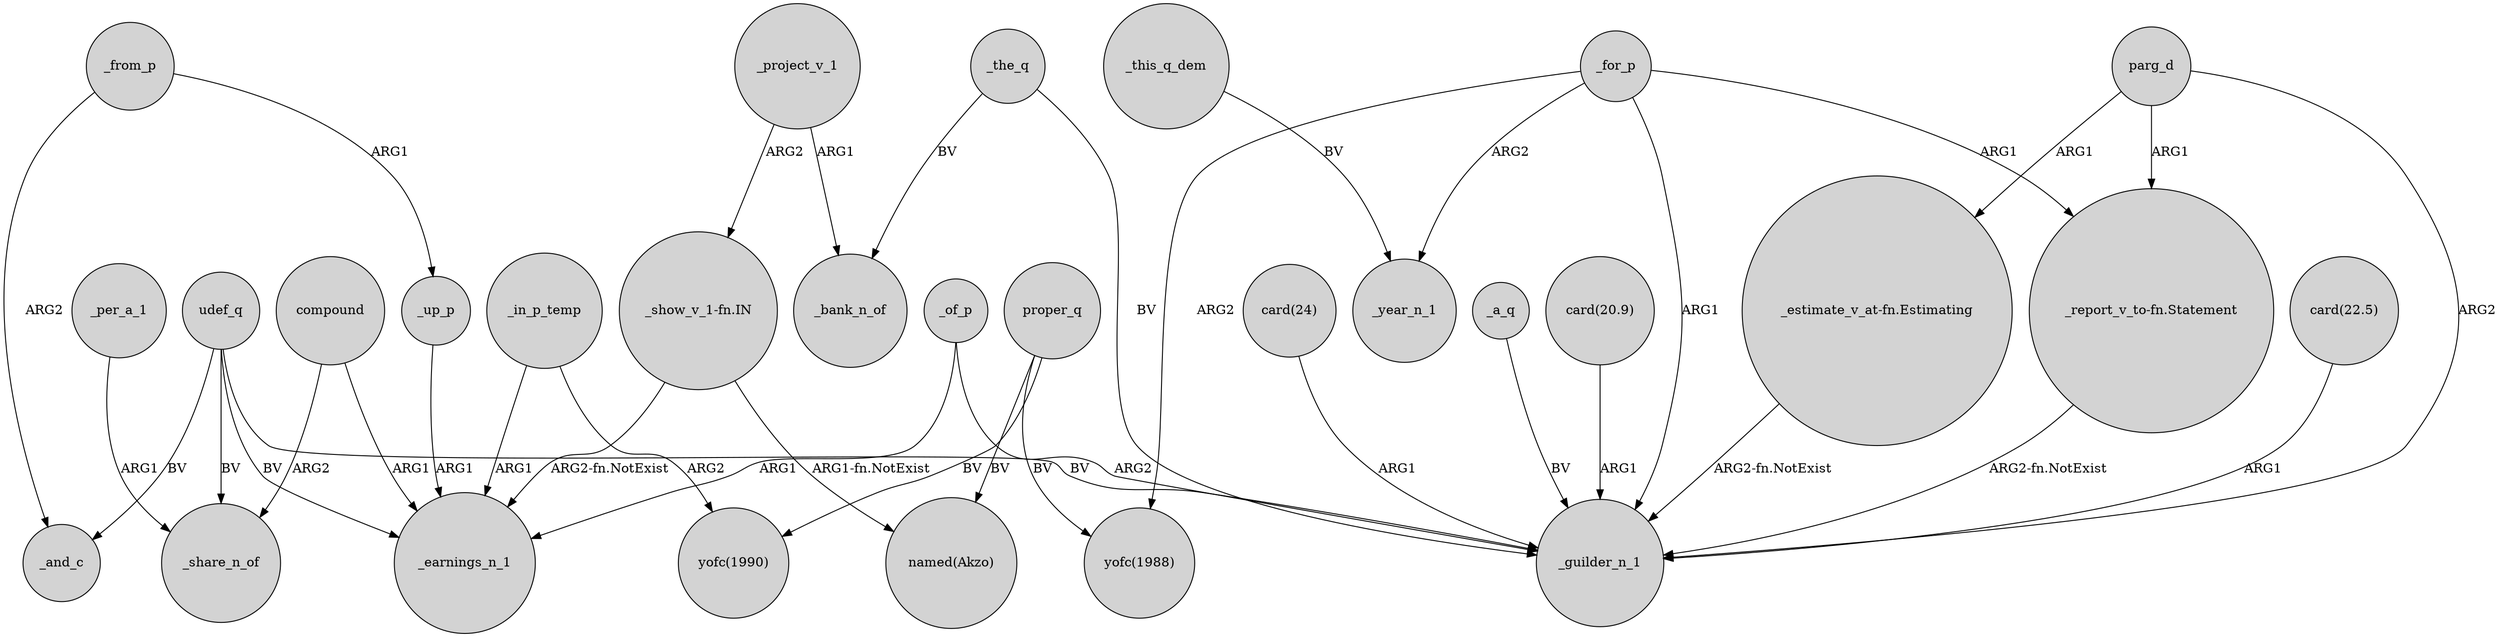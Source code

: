 digraph {
	node [shape=circle style=filled]
	"_report_v_to-fn.Statement" -> _guilder_n_1 [label="ARG2-fn.NotExist"]
	"_show_v_1-fn.IN" -> _earnings_n_1 [label="ARG2-fn.NotExist"]
	_for_p -> _year_n_1 [label=ARG2]
	_for_p -> "_report_v_to-fn.Statement" [label=ARG1]
	parg_d -> _guilder_n_1 [label=ARG2]
	_for_p -> _guilder_n_1 [label=ARG1]
	"card(22.5)" -> _guilder_n_1 [label=ARG1]
	_this_q_dem -> _year_n_1 [label=BV]
	_project_v_1 -> "_show_v_1-fn.IN" [label=ARG2]
	udef_q -> _earnings_n_1 [label=BV]
	proper_q -> "named(Akzo)" [label=BV]
	compound -> _earnings_n_1 [label=ARG1]
	_per_a_1 -> _share_n_of [label=ARG1]
	_from_p -> _up_p [label=ARG1]
	compound -> _share_n_of [label=ARG2]
	_of_p -> _guilder_n_1 [label=ARG2]
	_in_p_temp -> "yofc(1990)" [label=ARG2]
	proper_q -> "yofc(1990)" [label=BV]
	udef_q -> _guilder_n_1 [label=BV]
	_up_p -> _earnings_n_1 [label=ARG1]
	_the_q -> _bank_n_of [label=BV]
	_project_v_1 -> _bank_n_of [label=ARG1]
	"_show_v_1-fn.IN" -> "named(Akzo)" [label="ARG1-fn.NotExist"]
	_the_q -> _guilder_n_1 [label=BV]
	proper_q -> "yofc(1988)" [label=BV]
	parg_d -> "_report_v_to-fn.Statement" [label=ARG1]
	_of_p -> _earnings_n_1 [label=ARG1]
	udef_q -> _share_n_of [label=BV]
	"card(24)" -> _guilder_n_1 [label=ARG1]
	parg_d -> "_estimate_v_at-fn.Estimating" [label=ARG1]
	_a_q -> _guilder_n_1 [label=BV]
	_in_p_temp -> _earnings_n_1 [label=ARG1]
	_from_p -> _and_c [label=ARG2]
	"card(20.9)" -> _guilder_n_1 [label=ARG1]
	udef_q -> _and_c [label=BV]
	_for_p -> "yofc(1988)" [label=ARG2]
	"_estimate_v_at-fn.Estimating" -> _guilder_n_1 [label="ARG2-fn.NotExist"]
}
